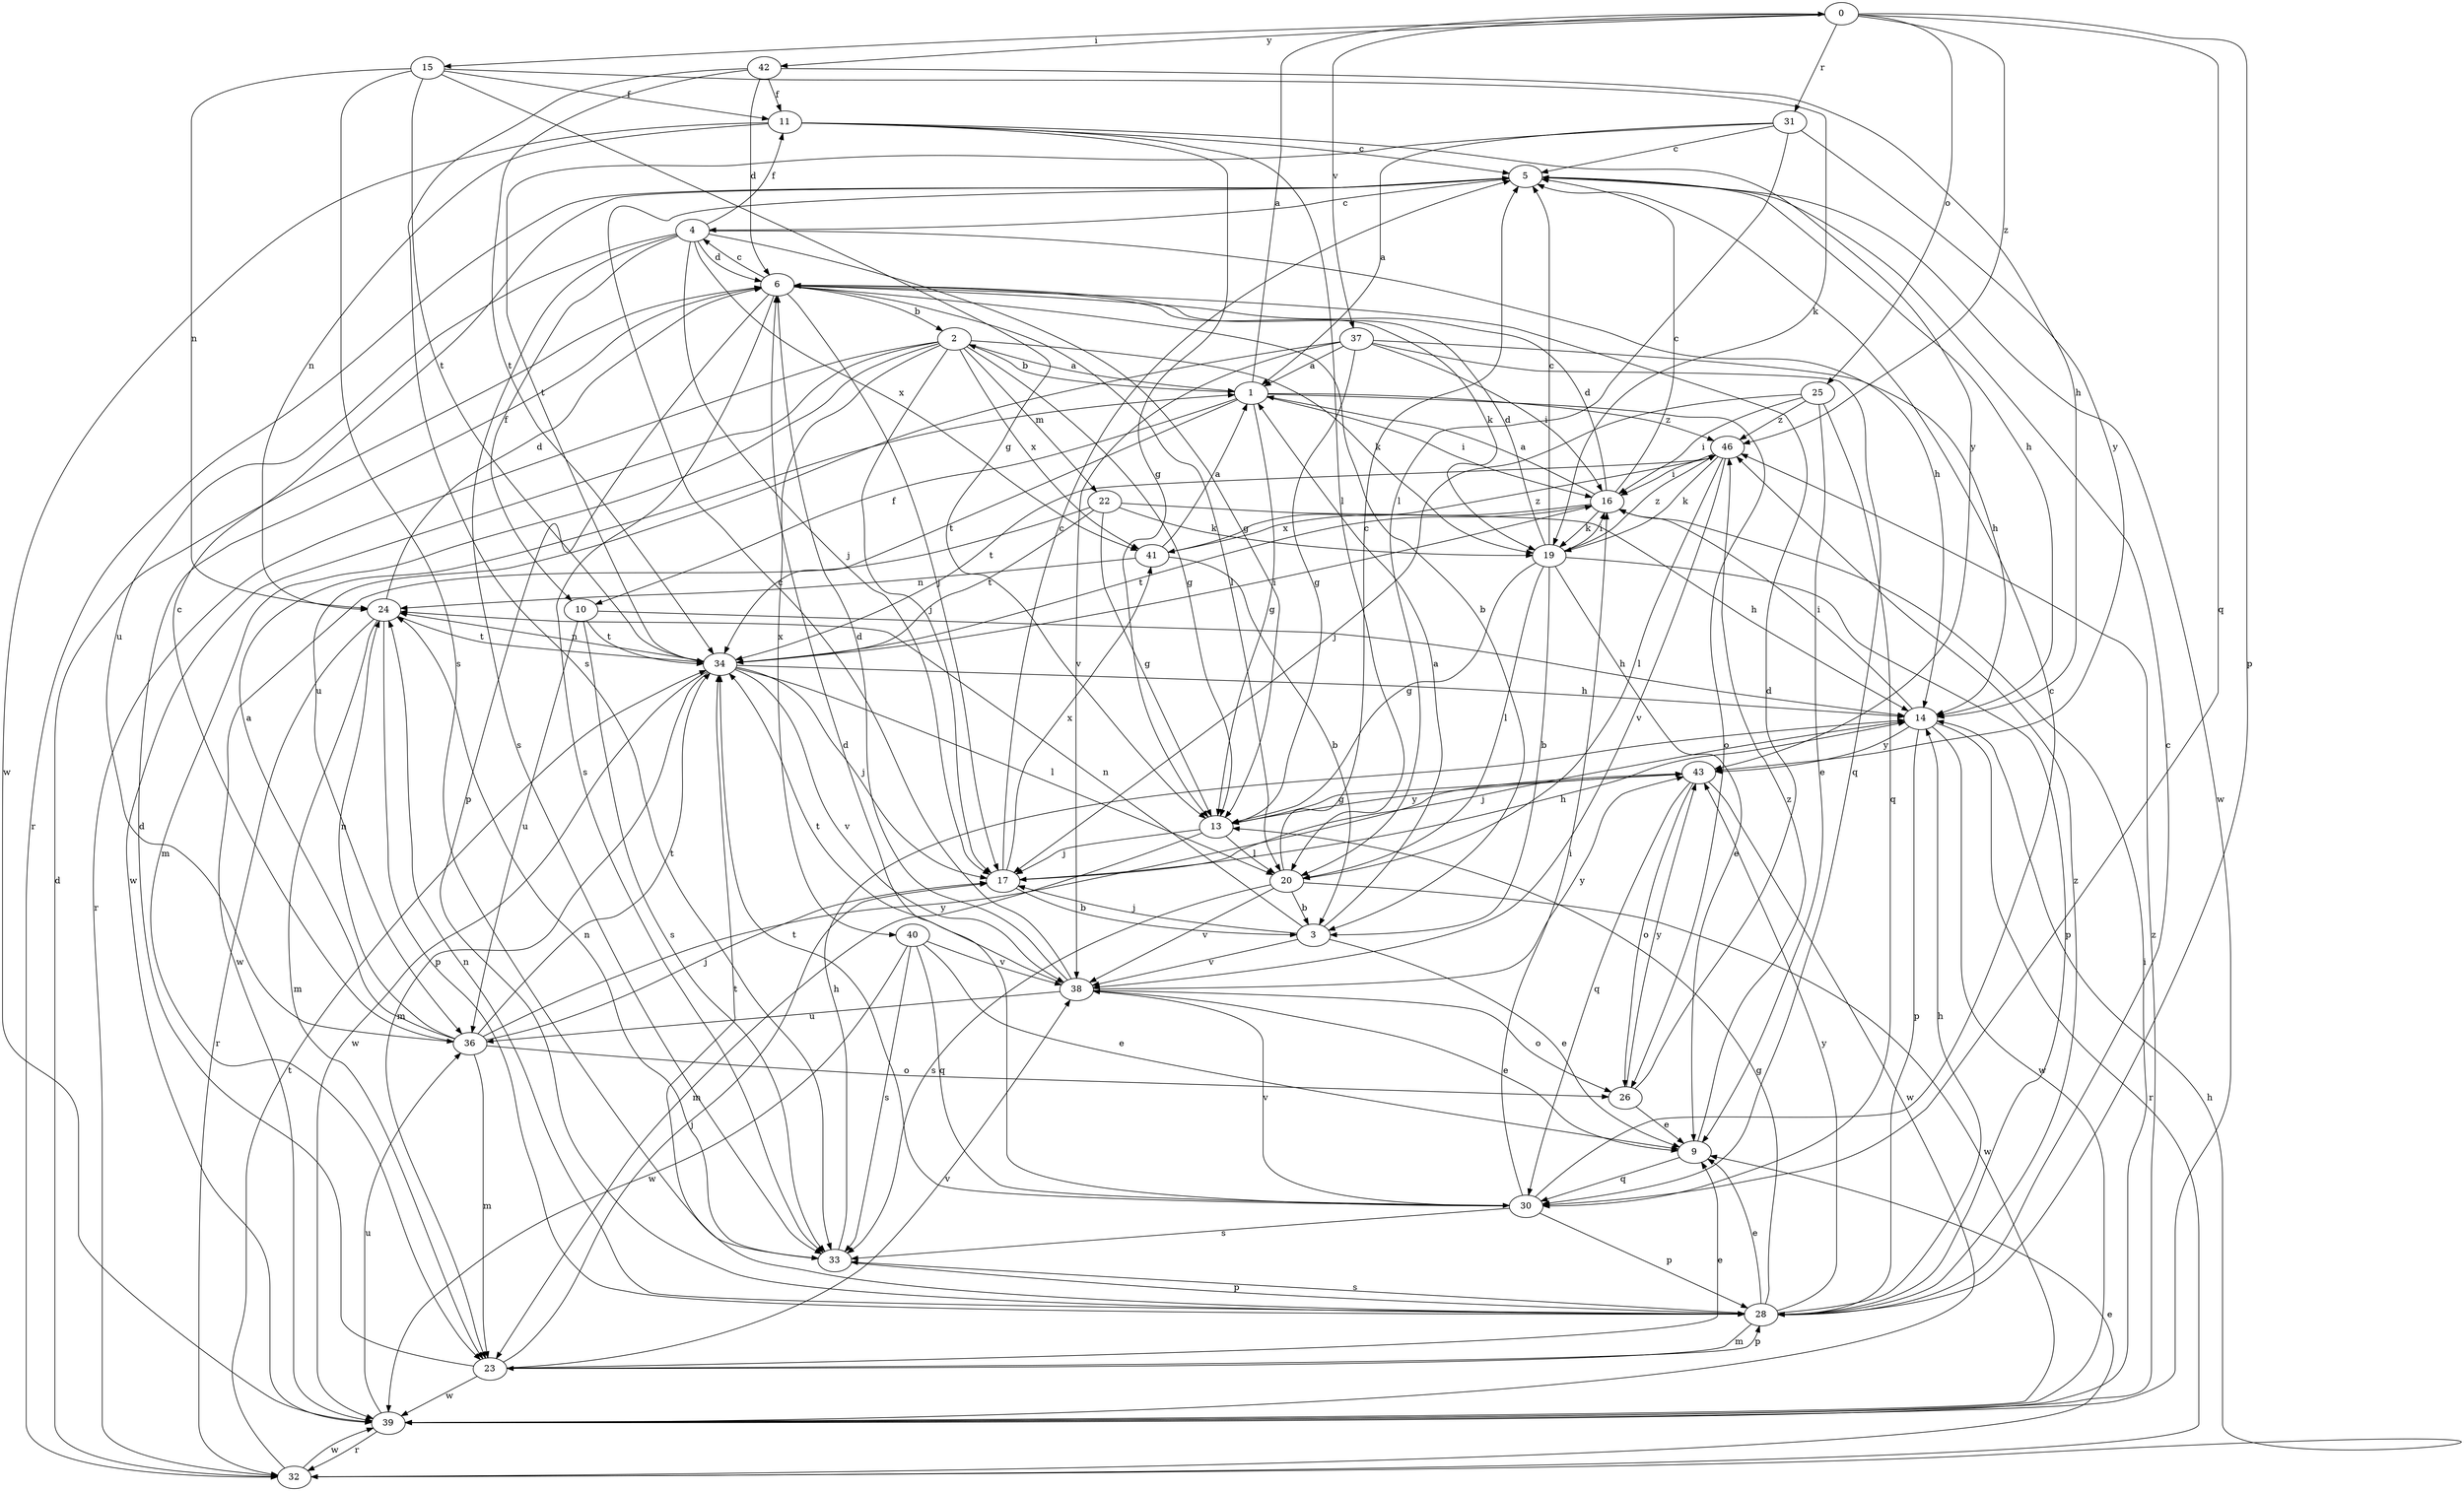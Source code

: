 strict digraph  {
0;
1;
2;
3;
4;
5;
6;
9;
10;
11;
13;
14;
15;
16;
17;
19;
20;
22;
23;
24;
25;
26;
28;
30;
31;
32;
33;
34;
36;
37;
38;
39;
40;
41;
42;
43;
46;
0 -> 15  [label=i];
0 -> 25  [label=o];
0 -> 28  [label=p];
0 -> 30  [label=q];
0 -> 31  [label=r];
0 -> 37  [label=v];
0 -> 42  [label=y];
0 -> 46  [label=z];
1 -> 0  [label=a];
1 -> 2  [label=b];
1 -> 10  [label=f];
1 -> 13  [label=g];
1 -> 16  [label=i];
1 -> 26  [label=o];
1 -> 34  [label=t];
1 -> 46  [label=z];
2 -> 1  [label=a];
2 -> 13  [label=g];
2 -> 17  [label=j];
2 -> 19  [label=k];
2 -> 22  [label=m];
2 -> 23  [label=m];
2 -> 32  [label=r];
2 -> 39  [label=w];
2 -> 40  [label=x];
2 -> 41  [label=x];
3 -> 1  [label=a];
3 -> 9  [label=e];
3 -> 17  [label=j];
3 -> 24  [label=n];
3 -> 38  [label=v];
4 -> 6  [label=d];
4 -> 10  [label=f];
4 -> 11  [label=f];
4 -> 13  [label=g];
4 -> 14  [label=h];
4 -> 17  [label=j];
4 -> 33  [label=s];
4 -> 36  [label=u];
4 -> 41  [label=x];
5 -> 4  [label=c];
5 -> 14  [label=h];
5 -> 32  [label=r];
5 -> 39  [label=w];
6 -> 2  [label=b];
6 -> 3  [label=b];
6 -> 4  [label=c];
6 -> 17  [label=j];
6 -> 19  [label=k];
6 -> 20  [label=l];
6 -> 28  [label=p];
6 -> 33  [label=s];
9 -> 30  [label=q];
9 -> 46  [label=z];
10 -> 14  [label=h];
10 -> 33  [label=s];
10 -> 34  [label=t];
10 -> 36  [label=u];
11 -> 5  [label=c];
11 -> 13  [label=g];
11 -> 20  [label=l];
11 -> 24  [label=n];
11 -> 39  [label=w];
11 -> 43  [label=y];
13 -> 17  [label=j];
13 -> 20  [label=l];
13 -> 23  [label=m];
13 -> 43  [label=y];
14 -> 16  [label=i];
14 -> 17  [label=j];
14 -> 28  [label=p];
14 -> 32  [label=r];
14 -> 39  [label=w];
14 -> 43  [label=y];
15 -> 11  [label=f];
15 -> 13  [label=g];
15 -> 19  [label=k];
15 -> 24  [label=n];
15 -> 33  [label=s];
15 -> 34  [label=t];
16 -> 1  [label=a];
16 -> 5  [label=c];
16 -> 6  [label=d];
16 -> 19  [label=k];
16 -> 34  [label=t];
16 -> 41  [label=x];
17 -> 3  [label=b];
17 -> 5  [label=c];
17 -> 14  [label=h];
17 -> 41  [label=x];
19 -> 3  [label=b];
19 -> 5  [label=c];
19 -> 6  [label=d];
19 -> 9  [label=e];
19 -> 13  [label=g];
19 -> 16  [label=i];
19 -> 20  [label=l];
19 -> 28  [label=p];
19 -> 46  [label=z];
20 -> 3  [label=b];
20 -> 5  [label=c];
20 -> 33  [label=s];
20 -> 38  [label=v];
20 -> 39  [label=w];
22 -> 13  [label=g];
22 -> 14  [label=h];
22 -> 19  [label=k];
22 -> 34  [label=t];
22 -> 39  [label=w];
23 -> 6  [label=d];
23 -> 9  [label=e];
23 -> 17  [label=j];
23 -> 28  [label=p];
23 -> 38  [label=v];
23 -> 39  [label=w];
24 -> 6  [label=d];
24 -> 23  [label=m];
24 -> 28  [label=p];
24 -> 32  [label=r];
24 -> 34  [label=t];
25 -> 9  [label=e];
25 -> 16  [label=i];
25 -> 17  [label=j];
25 -> 30  [label=q];
25 -> 46  [label=z];
26 -> 6  [label=d];
26 -> 9  [label=e];
26 -> 43  [label=y];
28 -> 5  [label=c];
28 -> 9  [label=e];
28 -> 13  [label=g];
28 -> 14  [label=h];
28 -> 23  [label=m];
28 -> 24  [label=n];
28 -> 33  [label=s];
28 -> 34  [label=t];
28 -> 43  [label=y];
28 -> 46  [label=z];
30 -> 5  [label=c];
30 -> 6  [label=d];
30 -> 16  [label=i];
30 -> 28  [label=p];
30 -> 33  [label=s];
30 -> 34  [label=t];
30 -> 38  [label=v];
31 -> 1  [label=a];
31 -> 5  [label=c];
31 -> 20  [label=l];
31 -> 34  [label=t];
31 -> 43  [label=y];
32 -> 6  [label=d];
32 -> 9  [label=e];
32 -> 14  [label=h];
32 -> 34  [label=t];
32 -> 39  [label=w];
33 -> 14  [label=h];
33 -> 24  [label=n];
33 -> 28  [label=p];
34 -> 14  [label=h];
34 -> 16  [label=i];
34 -> 17  [label=j];
34 -> 20  [label=l];
34 -> 23  [label=m];
34 -> 24  [label=n];
34 -> 38  [label=v];
34 -> 39  [label=w];
36 -> 1  [label=a];
36 -> 5  [label=c];
36 -> 17  [label=j];
36 -> 23  [label=m];
36 -> 24  [label=n];
36 -> 26  [label=o];
36 -> 34  [label=t];
36 -> 43  [label=y];
37 -> 1  [label=a];
37 -> 13  [label=g];
37 -> 14  [label=h];
37 -> 16  [label=i];
37 -> 30  [label=q];
37 -> 36  [label=u];
37 -> 38  [label=v];
38 -> 5  [label=c];
38 -> 6  [label=d];
38 -> 9  [label=e];
38 -> 26  [label=o];
38 -> 34  [label=t];
38 -> 36  [label=u];
38 -> 43  [label=y];
39 -> 16  [label=i];
39 -> 32  [label=r];
39 -> 36  [label=u];
39 -> 46  [label=z];
40 -> 9  [label=e];
40 -> 30  [label=q];
40 -> 33  [label=s];
40 -> 38  [label=v];
40 -> 39  [label=w];
41 -> 1  [label=a];
41 -> 3  [label=b];
41 -> 24  [label=n];
41 -> 46  [label=z];
42 -> 6  [label=d];
42 -> 11  [label=f];
42 -> 14  [label=h];
42 -> 33  [label=s];
42 -> 34  [label=t];
43 -> 13  [label=g];
43 -> 26  [label=o];
43 -> 30  [label=q];
43 -> 39  [label=w];
46 -> 16  [label=i];
46 -> 19  [label=k];
46 -> 20  [label=l];
46 -> 34  [label=t];
46 -> 38  [label=v];
}
